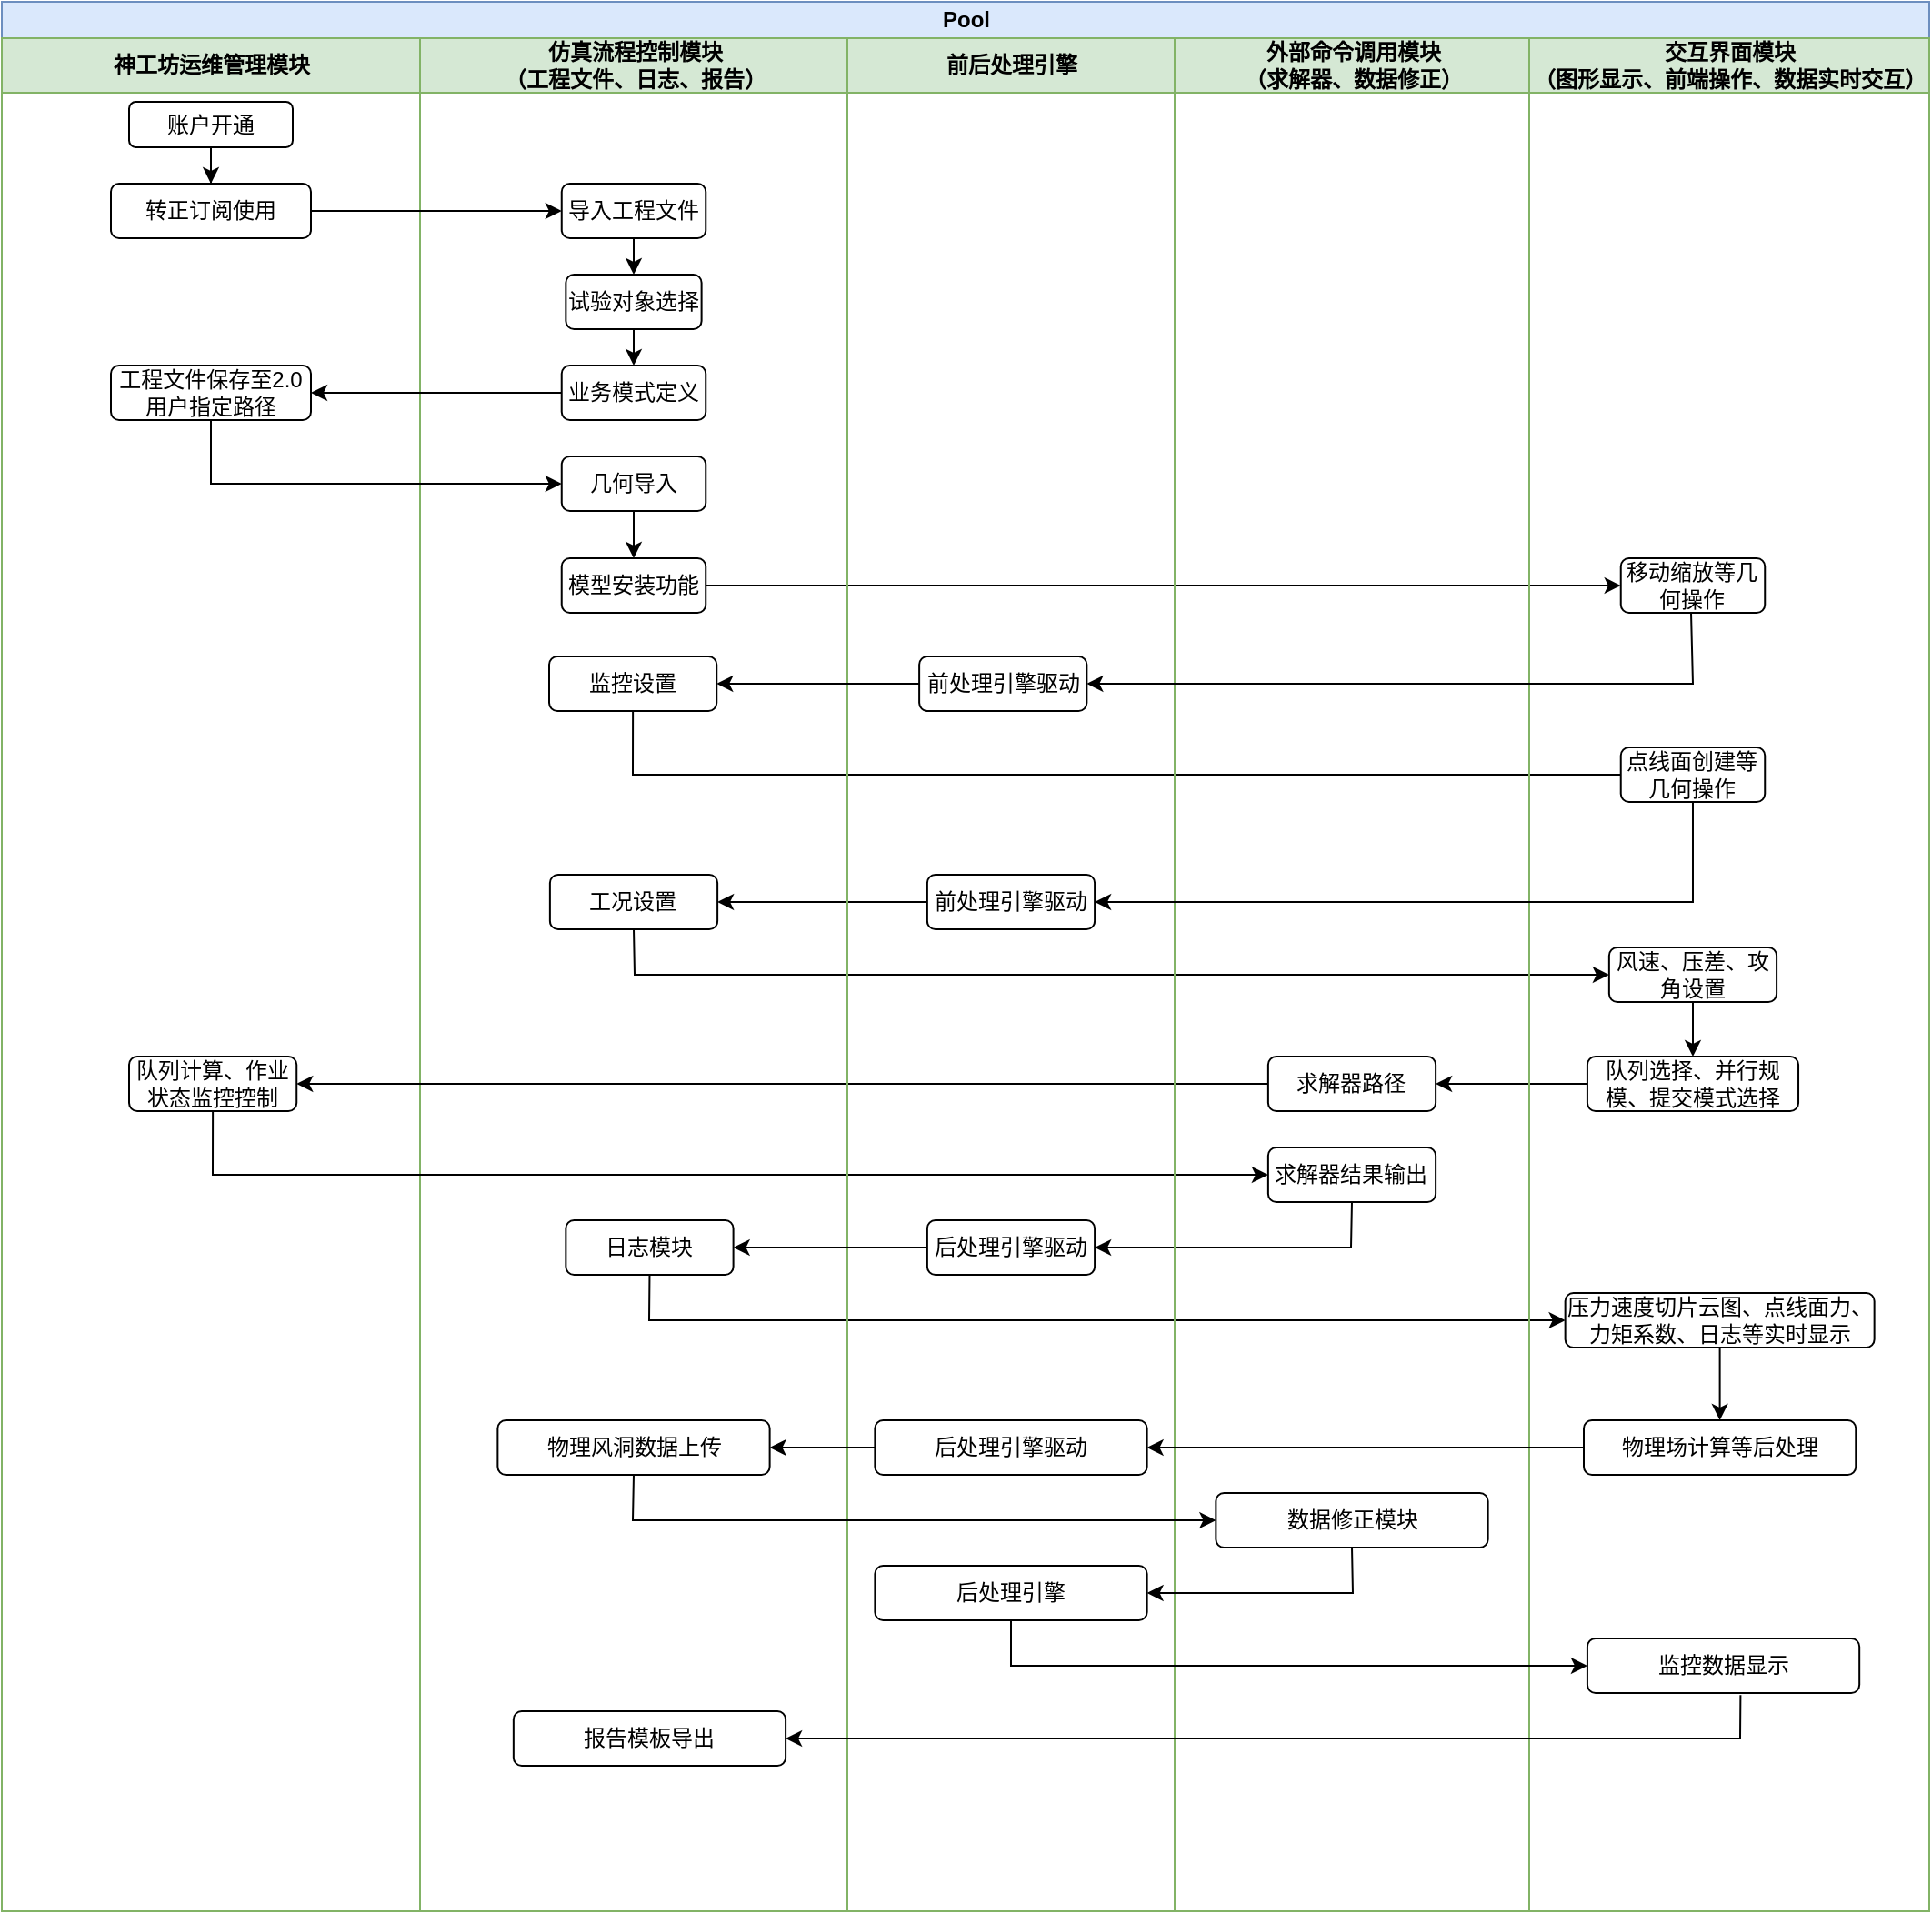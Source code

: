 <mxfile version="24.4.10" type="github">
  <diagram id="prtHgNgQTEPvFCAcTncT" name="Page-1">
    <mxGraphModel dx="1688" dy="933" grid="1" gridSize="10" guides="1" tooltips="1" connect="1" arrows="1" fold="1" page="1" pageScale="1" pageWidth="827" pageHeight="1169" math="0" shadow="0">
      <root>
        <mxCell id="0" />
        <mxCell id="1" parent="0" />
        <mxCell id="KtcSYUMauYDlxE6MzYY9-1" value="Pool" style="swimlane;childLayout=stackLayout;resizeParent=1;resizeParentMax=0;startSize=20;html=1;fillColor=#dae8fc;strokeColor=#6c8ebf;" parent="1" vertex="1">
          <mxGeometry x="230" y="40" width="1060" height="1050" as="geometry">
            <mxRectangle x="220.0" y="360" width="60" height="30" as="alternateBounds" />
          </mxGeometry>
        </mxCell>
        <mxCell id="KtcSYUMauYDlxE6MzYY9-12" value="神工坊运维管理模块" style="swimlane;startSize=30;html=1;fillColor=#d5e8d4;strokeColor=#82b366;" parent="KtcSYUMauYDlxE6MzYY9-1" vertex="1">
          <mxGeometry y="20" width="230" height="1030" as="geometry">
            <mxRectangle y="20" width="40" height="460" as="alternateBounds" />
          </mxGeometry>
        </mxCell>
        <mxCell id="KtcSYUMauYDlxE6MzYY9-15" value="" style="edgeStyle=orthogonalEdgeStyle;rounded=0;orthogonalLoop=1;jettySize=auto;html=1;" parent="KtcSYUMauYDlxE6MzYY9-12" source="KtcSYUMauYDlxE6MzYY9-8" target="KtcSYUMauYDlxE6MzYY9-14" edge="1">
          <mxGeometry relative="1" as="geometry" />
        </mxCell>
        <mxCell id="KtcSYUMauYDlxE6MzYY9-8" value="账户开通" style="rounded=1;whiteSpace=wrap;html=1;" parent="KtcSYUMauYDlxE6MzYY9-12" vertex="1">
          <mxGeometry x="70" y="35" width="90" height="25" as="geometry" />
        </mxCell>
        <mxCell id="KtcSYUMauYDlxE6MzYY9-14" value="转正订阅使用" style="whiteSpace=wrap;html=1;rounded=1;" parent="KtcSYUMauYDlxE6MzYY9-12" vertex="1">
          <mxGeometry x="60" y="80" width="110" height="30" as="geometry" />
        </mxCell>
        <mxCell id="HQkXqwJiE7lIhquMHrxb-29" value="工程文件保存至2.0用户指定路径" style="whiteSpace=wrap;html=1;rounded=1;" vertex="1" parent="KtcSYUMauYDlxE6MzYY9-12">
          <mxGeometry x="60" y="180" width="110" height="30" as="geometry" />
        </mxCell>
        <mxCell id="HQkXqwJiE7lIhquMHrxb-180" value="队列计算、作业状态监控控制" style="whiteSpace=wrap;html=1;rounded=1;" vertex="1" parent="KtcSYUMauYDlxE6MzYY9-12">
          <mxGeometry x="70.0" y="560" width="92.12" height="30" as="geometry" />
        </mxCell>
        <mxCell id="KtcSYUMauYDlxE6MzYY9-2" value="仿真流程控制模块&lt;br&gt;（工程文件、日志、报告）" style="swimlane;startSize=30;html=1;fillColor=#d5e8d4;strokeColor=#82b366;" parent="KtcSYUMauYDlxE6MzYY9-1" vertex="1">
          <mxGeometry x="230" y="20" width="235" height="1030" as="geometry">
            <mxRectangle x="150" y="20" width="40" height="660" as="alternateBounds" />
          </mxGeometry>
        </mxCell>
        <mxCell id="KtcSYUMauYDlxE6MzYY9-16" value="导入工程文件" style="whiteSpace=wrap;html=1;rounded=1;" parent="KtcSYUMauYDlxE6MzYY9-2" vertex="1">
          <mxGeometry x="77.88" y="80" width="79.25" height="30" as="geometry" />
        </mxCell>
        <mxCell id="KtcSYUMauYDlxE6MzYY9-18" value="试验对象选择" style="whiteSpace=wrap;html=1;rounded=1;" parent="KtcSYUMauYDlxE6MzYY9-2" vertex="1">
          <mxGeometry x="80.18" y="130" width="74.63" height="30" as="geometry" />
        </mxCell>
        <mxCell id="KtcSYUMauYDlxE6MzYY9-20" value="业务模式定义" style="whiteSpace=wrap;html=1;rounded=1;" parent="KtcSYUMauYDlxE6MzYY9-2" vertex="1">
          <mxGeometry x="77.87" y="180" width="79.25" height="30" as="geometry" />
        </mxCell>
        <mxCell id="KtcSYUMauYDlxE6MzYY9-21" value="" style="endArrow=classic;html=1;rounded=0;exitX=0.5;exitY=1;exitDx=0;exitDy=0;entryX=0.5;entryY=0;entryDx=0;entryDy=0;" parent="KtcSYUMauYDlxE6MzYY9-2" source="KtcSYUMauYDlxE6MzYY9-18" target="KtcSYUMauYDlxE6MzYY9-20" edge="1">
          <mxGeometry width="50" height="50" relative="1" as="geometry">
            <mxPoint x="137.0" y="105" as="sourcePoint" />
            <mxPoint x="210.0" y="105" as="targetPoint" />
          </mxGeometry>
        </mxCell>
        <mxCell id="KtcSYUMauYDlxE6MzYY9-22" value="模型安装功能" style="whiteSpace=wrap;html=1;rounded=1;" parent="KtcSYUMauYDlxE6MzYY9-2" vertex="1">
          <mxGeometry x="77.87" y="286" width="79.25" height="30" as="geometry" />
        </mxCell>
        <mxCell id="KtcSYUMauYDlxE6MzYY9-29" value="" style="endArrow=classic;html=1;rounded=0;exitX=0.5;exitY=1;exitDx=0;exitDy=0;entryX=0.5;entryY=0;entryDx=0;entryDy=0;" parent="KtcSYUMauYDlxE6MzYY9-2" source="KtcSYUMauYDlxE6MzYY9-16" target="KtcSYUMauYDlxE6MzYY9-18" edge="1">
          <mxGeometry width="50" height="50" relative="1" as="geometry">
            <mxPoint x="140.0" y="150" as="sourcePoint" />
            <mxPoint x="190.0" y="100" as="targetPoint" />
          </mxGeometry>
        </mxCell>
        <mxCell id="HQkXqwJiE7lIhquMHrxb-31" value="几何导入" style="whiteSpace=wrap;html=1;rounded=1;" vertex="1" parent="KtcSYUMauYDlxE6MzYY9-2">
          <mxGeometry x="77.88" y="230" width="79.25" height="30" as="geometry" />
        </mxCell>
        <mxCell id="HQkXqwJiE7lIhquMHrxb-34" value="" style="endArrow=classic;html=1;rounded=0;exitX=0.5;exitY=1;exitDx=0;exitDy=0;entryX=0.5;entryY=0;entryDx=0;entryDy=0;" edge="1" parent="KtcSYUMauYDlxE6MzYY9-2" source="HQkXqwJiE7lIhquMHrxb-31" target="KtcSYUMauYDlxE6MzYY9-22">
          <mxGeometry width="50" height="50" relative="1" as="geometry">
            <mxPoint x="270" y="320" as="sourcePoint" />
            <mxPoint x="320" y="270" as="targetPoint" />
          </mxGeometry>
        </mxCell>
        <mxCell id="HQkXqwJiE7lIhquMHrxb-132" value="工况设置" style="whiteSpace=wrap;html=1;rounded=1;" vertex="1" parent="KtcSYUMauYDlxE6MzYY9-2">
          <mxGeometry x="71.44" y="460" width="92.12" height="30" as="geometry" />
        </mxCell>
        <mxCell id="HQkXqwJiE7lIhquMHrxb-232" value="日志模块" style="whiteSpace=wrap;html=1;rounded=1;" vertex="1" parent="KtcSYUMauYDlxE6MzYY9-2">
          <mxGeometry x="80.18" y="650" width="92.12" height="30" as="geometry" />
        </mxCell>
        <mxCell id="HQkXqwJiE7lIhquMHrxb-334" value="物理风洞数据上传" style="whiteSpace=wrap;html=1;rounded=1;" vertex="1" parent="KtcSYUMauYDlxE6MzYY9-2">
          <mxGeometry x="42.68" y="760" width="149.63" height="30" as="geometry" />
        </mxCell>
        <mxCell id="HQkXqwJiE7lIhquMHrxb-463" value="报告模板导出" style="whiteSpace=wrap;html=1;rounded=1;" vertex="1" parent="KtcSYUMauYDlxE6MzYY9-2">
          <mxGeometry x="51.42" y="920" width="149.63" height="30" as="geometry" />
        </mxCell>
        <mxCell id="KtcSYUMauYDlxE6MzYY9-17" value="" style="edgeStyle=orthogonalEdgeStyle;rounded=0;orthogonalLoop=1;jettySize=auto;html=1;" parent="KtcSYUMauYDlxE6MzYY9-1" source="KtcSYUMauYDlxE6MzYY9-14" target="KtcSYUMauYDlxE6MzYY9-16" edge="1">
          <mxGeometry relative="1" as="geometry" />
        </mxCell>
        <mxCell id="HQkXqwJiE7lIhquMHrxb-3" value="" style="endArrow=classic;html=1;rounded=0;exitX=1;exitY=0.5;exitDx=0;exitDy=0;entryX=0;entryY=0.5;entryDx=0;entryDy=0;" edge="1" parent="KtcSYUMauYDlxE6MzYY9-1" source="KtcSYUMauYDlxE6MzYY9-22" target="HQkXqwJiE7lIhquMHrxb-2">
          <mxGeometry width="50" height="50" relative="1" as="geometry">
            <mxPoint x="384" y="426" as="sourcePoint" />
            <mxPoint x="434" y="376" as="targetPoint" />
          </mxGeometry>
        </mxCell>
        <mxCell id="HQkXqwJiE7lIhquMHrxb-30" value="" style="endArrow=classic;html=1;rounded=0;exitX=0;exitY=0.5;exitDx=0;exitDy=0;entryX=1;entryY=0.5;entryDx=0;entryDy=0;" edge="1" parent="KtcSYUMauYDlxE6MzYY9-1" source="KtcSYUMauYDlxE6MzYY9-20" target="HQkXqwJiE7lIhquMHrxb-29">
          <mxGeometry width="50" height="50" relative="1" as="geometry">
            <mxPoint x="500" y="340" as="sourcePoint" />
            <mxPoint x="550" y="290" as="targetPoint" />
          </mxGeometry>
        </mxCell>
        <mxCell id="HQkXqwJiE7lIhquMHrxb-32" value="" style="endArrow=classic;html=1;rounded=0;exitX=0.5;exitY=1;exitDx=0;exitDy=0;entryX=0;entryY=0.5;entryDx=0;entryDy=0;" edge="1" parent="KtcSYUMauYDlxE6MzYY9-1" source="HQkXqwJiE7lIhquMHrxb-29" target="HQkXqwJiE7lIhquMHrxb-31">
          <mxGeometry width="50" height="50" relative="1" as="geometry">
            <mxPoint x="500" y="340" as="sourcePoint" />
            <mxPoint x="550" y="290" as="targetPoint" />
            <Array as="points">
              <mxPoint x="115" y="265" />
            </Array>
          </mxGeometry>
        </mxCell>
        <mxCell id="HQkXqwJiE7lIhquMHrxb-92" value="" style="endArrow=none;html=1;rounded=0;exitX=0.5;exitY=1;exitDx=0;exitDy=0;entryX=0;entryY=0.5;entryDx=0;entryDy=0;" edge="1" parent="KtcSYUMauYDlxE6MzYY9-1" source="HQkXqwJiE7lIhquMHrxb-89" target="HQkXqwJiE7lIhquMHrxb-91">
          <mxGeometry width="50" height="50" relative="1" as="geometry">
            <mxPoint x="347.06" y="370" as="sourcePoint" />
            <mxPoint x="410" y="410" as="targetPoint" />
            <Array as="points">
              <mxPoint x="347" y="425" />
            </Array>
          </mxGeometry>
        </mxCell>
        <mxCell id="HQkXqwJiE7lIhquMHrxb-134" value="" style="endArrow=classic;html=1;rounded=0;exitX=0;exitY=0.5;exitDx=0;exitDy=0;entryX=1;entryY=0.5;entryDx=0;entryDy=0;" edge="1" parent="KtcSYUMauYDlxE6MzYY9-1" source="HQkXqwJiE7lIhquMHrxb-93" target="HQkXqwJiE7lIhquMHrxb-132">
          <mxGeometry width="50" height="50" relative="1" as="geometry">
            <mxPoint x="570" y="530" as="sourcePoint" />
            <mxPoint x="620" y="480" as="targetPoint" />
          </mxGeometry>
        </mxCell>
        <mxCell id="HQkXqwJiE7lIhquMHrxb-136" value="" style="endArrow=classic;html=1;rounded=0;exitX=0.5;exitY=1;exitDx=0;exitDy=0;entryX=0;entryY=0.5;entryDx=0;entryDy=0;" edge="1" parent="KtcSYUMauYDlxE6MzYY9-1" source="HQkXqwJiE7lIhquMHrxb-132" target="HQkXqwJiE7lIhquMHrxb-135">
          <mxGeometry width="50" height="50" relative="1" as="geometry">
            <mxPoint x="490" y="490" as="sourcePoint" />
            <mxPoint x="540" y="440" as="targetPoint" />
            <Array as="points">
              <mxPoint x="348" y="535" />
            </Array>
          </mxGeometry>
        </mxCell>
        <mxCell id="HQkXqwJiE7lIhquMHrxb-178" value="" style="endArrow=classic;html=1;rounded=0;exitX=0;exitY=0.5;exitDx=0;exitDy=0;entryX=1;entryY=0.5;entryDx=0;entryDy=0;" edge="1" parent="KtcSYUMauYDlxE6MzYY9-1" source="HQkXqwJiE7lIhquMHrxb-137" target="HQkXqwJiE7lIhquMHrxb-176">
          <mxGeometry width="50" height="50" relative="1" as="geometry">
            <mxPoint x="840" y="750" as="sourcePoint" />
            <mxPoint x="890" y="700" as="targetPoint" />
          </mxGeometry>
        </mxCell>
        <mxCell id="HQkXqwJiE7lIhquMHrxb-181" value="" style="endArrow=classic;html=1;rounded=0;exitX=0;exitY=0.5;exitDx=0;exitDy=0;entryX=1;entryY=0.5;entryDx=0;entryDy=0;" edge="1" parent="KtcSYUMauYDlxE6MzYY9-1" source="HQkXqwJiE7lIhquMHrxb-176" target="HQkXqwJiE7lIhquMHrxb-180">
          <mxGeometry width="50" height="50" relative="1" as="geometry">
            <mxPoint x="380" y="500" as="sourcePoint" />
            <mxPoint x="430" y="450" as="targetPoint" />
          </mxGeometry>
        </mxCell>
        <mxCell id="HQkXqwJiE7lIhquMHrxb-184" value="" style="endArrow=classic;html=1;rounded=0;exitX=0.5;exitY=1;exitDx=0;exitDy=0;entryX=0;entryY=0.5;entryDx=0;entryDy=0;" edge="1" parent="KtcSYUMauYDlxE6MzYY9-1" source="HQkXqwJiE7lIhquMHrxb-180" target="HQkXqwJiE7lIhquMHrxb-183">
          <mxGeometry width="50" height="50" relative="1" as="geometry">
            <mxPoint x="380" y="500" as="sourcePoint" />
            <mxPoint x="430" y="450" as="targetPoint" />
            <Array as="points">
              <mxPoint x="116" y="645" />
            </Array>
          </mxGeometry>
        </mxCell>
        <mxCell id="HQkXqwJiE7lIhquMHrxb-229" value="" style="endArrow=classic;html=1;rounded=0;exitX=0.5;exitY=1;exitDx=0;exitDy=0;entryX=1;entryY=0.5;entryDx=0;entryDy=0;" edge="1" parent="KtcSYUMauYDlxE6MzYY9-1" source="HQkXqwJiE7lIhquMHrxb-183" target="HQkXqwJiE7lIhquMHrxb-228">
          <mxGeometry width="50" height="50" relative="1" as="geometry">
            <mxPoint x="470" y="540" as="sourcePoint" />
            <mxPoint x="520" y="490" as="targetPoint" />
            <Array as="points">
              <mxPoint x="742" y="685" />
            </Array>
          </mxGeometry>
        </mxCell>
        <mxCell id="HQkXqwJiE7lIhquMHrxb-231" value="" style="endArrow=classic;html=1;rounded=0;exitX=0.5;exitY=1;exitDx=0;exitDy=0;entryX=0;entryY=0.5;entryDx=0;entryDy=0;" edge="1" parent="KtcSYUMauYDlxE6MzYY9-1" source="HQkXqwJiE7lIhquMHrxb-232" target="HQkXqwJiE7lIhquMHrxb-230">
          <mxGeometry width="50" height="50" relative="1" as="geometry">
            <mxPoint x="470" y="540" as="sourcePoint" />
            <mxPoint x="520" y="490" as="targetPoint" />
            <Array as="points">
              <mxPoint x="356" y="725" />
            </Array>
          </mxGeometry>
        </mxCell>
        <mxCell id="KtcSYUMauYDlxE6MzYY9-4" value="前后处理引擎" style="swimlane;startSize=30;html=1;fillColor=#d5e8d4;strokeColor=#82b366;" parent="KtcSYUMauYDlxE6MzYY9-1" vertex="1">
          <mxGeometry x="465" y="20" width="180" height="1030" as="geometry" />
        </mxCell>
        <mxCell id="HQkXqwJiE7lIhquMHrxb-89" value="监控设置" style="whiteSpace=wrap;html=1;rounded=1;" vertex="1" parent="KtcSYUMauYDlxE6MzYY9-4">
          <mxGeometry x="-164.0" y="340" width="92.12" height="30" as="geometry" />
        </mxCell>
        <mxCell id="HQkXqwJiE7lIhquMHrxb-61" value="" style="endArrow=classic;html=1;rounded=0;exitX=0;exitY=0.5;exitDx=0;exitDy=0;entryX=1;entryY=0.5;entryDx=0;entryDy=0;" edge="1" parent="KtcSYUMauYDlxE6MzYY9-4" source="HQkXqwJiE7lIhquMHrxb-4" target="HQkXqwJiE7lIhquMHrxb-89">
          <mxGeometry width="50" height="50" relative="1" as="geometry">
            <mxPoint x="35" y="320" as="sourcePoint" />
            <mxPoint x="418.94" y="385" as="targetPoint" />
            <Array as="points" />
          </mxGeometry>
        </mxCell>
        <mxCell id="HQkXqwJiE7lIhquMHrxb-4" value="前处理引擎驱动" style="whiteSpace=wrap;html=1;rounded=1;" vertex="1" parent="KtcSYUMauYDlxE6MzYY9-4">
          <mxGeometry x="39.56" y="340" width="92.12" height="30" as="geometry" />
        </mxCell>
        <mxCell id="HQkXqwJiE7lIhquMHrxb-228" value="后处理引擎驱动" style="whiteSpace=wrap;html=1;rounded=1;" vertex="1" parent="KtcSYUMauYDlxE6MzYY9-4">
          <mxGeometry x="43.94" y="650" width="92.12" height="30" as="geometry" />
        </mxCell>
        <mxCell id="HQkXqwJiE7lIhquMHrxb-283" value="后处理引擎驱动" style="whiteSpace=wrap;html=1;rounded=1;" vertex="1" parent="KtcSYUMauYDlxE6MzYY9-4">
          <mxGeometry x="15.18" y="760" width="149.63" height="30" as="geometry" />
        </mxCell>
        <mxCell id="HQkXqwJiE7lIhquMHrxb-398" value="后处理引擎" style="whiteSpace=wrap;html=1;rounded=1;" vertex="1" parent="KtcSYUMauYDlxE6MzYY9-4">
          <mxGeometry x="15.19" y="840" width="149.63" height="30" as="geometry" />
        </mxCell>
        <mxCell id="KtcSYUMauYDlxE6MzYY9-48" value="外部命令调用模块&lt;br&gt;（求解器、数据修正）" style="swimlane;startSize=30;html=1;fillColor=#d5e8d4;strokeColor=#82b366;" parent="KtcSYUMauYDlxE6MzYY9-1" vertex="1">
          <mxGeometry x="645" y="20" width="195" height="1030" as="geometry" />
        </mxCell>
        <mxCell id="HQkXqwJiE7lIhquMHrxb-176" value="求解器路径" style="whiteSpace=wrap;html=1;rounded=1;" vertex="1" parent="KtcSYUMauYDlxE6MzYY9-48">
          <mxGeometry x="51.44" y="560" width="92.12" height="30" as="geometry" />
        </mxCell>
        <mxCell id="HQkXqwJiE7lIhquMHrxb-183" value="求解器结果输出" style="whiteSpace=wrap;html=1;rounded=1;" vertex="1" parent="KtcSYUMauYDlxE6MzYY9-48">
          <mxGeometry x="51.44" y="610" width="92.12" height="30" as="geometry" />
        </mxCell>
        <mxCell id="HQkXqwJiE7lIhquMHrxb-339" value="数据修正模块" style="whiteSpace=wrap;html=1;rounded=1;" vertex="1" parent="KtcSYUMauYDlxE6MzYY9-48">
          <mxGeometry x="22.69" y="800" width="149.63" height="30" as="geometry" />
        </mxCell>
        <mxCell id="KtcSYUMauYDlxE6MzYY9-49" value="交互界面模块&lt;br&gt;（图形显示、前端操作、数据实时交互）" style="swimlane;startSize=30;html=1;fillColor=#d5e8d4;strokeColor=#82b366;" parent="KtcSYUMauYDlxE6MzYY9-1" vertex="1">
          <mxGeometry x="840" y="20" width="220" height="1030" as="geometry" />
        </mxCell>
        <mxCell id="HQkXqwJiE7lIhquMHrxb-2" value="移动缩放等几何操作" style="whiteSpace=wrap;html=1;rounded=1;" vertex="1" parent="KtcSYUMauYDlxE6MzYY9-49">
          <mxGeometry x="50.37" y="286" width="79.25" height="30" as="geometry" />
        </mxCell>
        <mxCell id="HQkXqwJiE7lIhquMHrxb-133" value="" style="endArrow=classic;html=1;rounded=0;exitX=0.5;exitY=1;exitDx=0;exitDy=0;entryX=1;entryY=0.5;entryDx=0;entryDy=0;" edge="1" parent="KtcSYUMauYDlxE6MzYY9-49" target="HQkXqwJiE7lIhquMHrxb-4">
          <mxGeometry width="50" height="50" relative="1" as="geometry">
            <mxPoint x="89" y="316" as="sourcePoint" />
            <mxPoint x="-220" y="351" as="targetPoint" />
            <Array as="points">
              <mxPoint x="90" y="355" />
            </Array>
          </mxGeometry>
        </mxCell>
        <mxCell id="HQkXqwJiE7lIhquMHrxb-93" value="前处理引擎驱动" style="whiteSpace=wrap;html=1;rounded=1;" vertex="1" parent="KtcSYUMauYDlxE6MzYY9-49">
          <mxGeometry x="-331.06" y="460" width="92.12" height="30" as="geometry" />
        </mxCell>
        <mxCell id="HQkXqwJiE7lIhquMHrxb-94" value="" style="endArrow=classic;html=1;rounded=0;exitX=0.5;exitY=1;exitDx=0;exitDy=0;entryX=1;entryY=0.5;entryDx=0;entryDy=0;" edge="1" parent="KtcSYUMauYDlxE6MzYY9-49" source="HQkXqwJiE7lIhquMHrxb-91" target="HQkXqwJiE7lIhquMHrxb-93">
          <mxGeometry width="50" height="50" relative="1" as="geometry">
            <mxPoint x="-330" y="350" as="sourcePoint" />
            <mxPoint x="-280" y="300" as="targetPoint" />
            <Array as="points">
              <mxPoint x="90" y="475" />
            </Array>
          </mxGeometry>
        </mxCell>
        <mxCell id="HQkXqwJiE7lIhquMHrxb-91" value="点线面创建等几何操作" style="whiteSpace=wrap;html=1;rounded=1;" vertex="1" parent="KtcSYUMauYDlxE6MzYY9-49">
          <mxGeometry x="50.37" y="390" width="79.25" height="30" as="geometry" />
        </mxCell>
        <mxCell id="HQkXqwJiE7lIhquMHrxb-135" value="风速、压差、攻角设置" style="whiteSpace=wrap;html=1;rounded=1;" vertex="1" parent="KtcSYUMauYDlxE6MzYY9-49">
          <mxGeometry x="43.93" y="500" width="92.12" height="30" as="geometry" />
        </mxCell>
        <mxCell id="HQkXqwJiE7lIhquMHrxb-137" value="队列选择、并行规模、提交模式选择" style="whiteSpace=wrap;html=1;rounded=1;" vertex="1" parent="KtcSYUMauYDlxE6MzYY9-49">
          <mxGeometry x="31.96" y="560" width="116.06" height="30" as="geometry" />
        </mxCell>
        <mxCell id="HQkXqwJiE7lIhquMHrxb-138" value="" style="endArrow=classic;html=1;rounded=0;exitX=0.5;exitY=1;exitDx=0;exitDy=0;entryX=0.5;entryY=0;entryDx=0;entryDy=0;" edge="1" parent="KtcSYUMauYDlxE6MzYY9-49" source="HQkXqwJiE7lIhquMHrxb-135" target="HQkXqwJiE7lIhquMHrxb-137">
          <mxGeometry width="50" height="50" relative="1" as="geometry">
            <mxPoint x="110" y="660" as="sourcePoint" />
            <mxPoint x="160" y="610" as="targetPoint" />
          </mxGeometry>
        </mxCell>
        <mxCell id="HQkXqwJiE7lIhquMHrxb-230" value="压力速度切片云图、点线面力、力矩系数、日志等实时显示" style="whiteSpace=wrap;html=1;rounded=1;" vertex="1" parent="KtcSYUMauYDlxE6MzYY9-49">
          <mxGeometry x="19.82" y="690" width="170" height="30" as="geometry" />
        </mxCell>
        <mxCell id="HQkXqwJiE7lIhquMHrxb-336" value="物理场计算等后处理" style="whiteSpace=wrap;html=1;rounded=1;" vertex="1" parent="KtcSYUMauYDlxE6MzYY9-49">
          <mxGeometry x="30.0" y="760" width="149.63" height="30" as="geometry" />
        </mxCell>
        <mxCell id="HQkXqwJiE7lIhquMHrxb-337" value="" style="endArrow=classic;html=1;rounded=0;exitX=0.5;exitY=1;exitDx=0;exitDy=0;entryX=0.5;entryY=0;entryDx=0;entryDy=0;" edge="1" parent="KtcSYUMauYDlxE6MzYY9-49" source="HQkXqwJiE7lIhquMHrxb-230" target="HQkXqwJiE7lIhquMHrxb-336">
          <mxGeometry width="50" height="50" relative="1" as="geometry">
            <mxPoint x="290" y="820" as="sourcePoint" />
            <mxPoint x="340" y="770" as="targetPoint" />
          </mxGeometry>
        </mxCell>
        <mxCell id="HQkXqwJiE7lIhquMHrxb-400" value="监控数据显示" style="whiteSpace=wrap;html=1;rounded=1;" vertex="1" parent="KtcSYUMauYDlxE6MzYY9-49">
          <mxGeometry x="31.96" y="880" width="149.63" height="30" as="geometry" />
        </mxCell>
        <mxCell id="HQkXqwJiE7lIhquMHrxb-233" value="" style="endArrow=classic;html=1;rounded=0;exitX=0;exitY=0.5;exitDx=0;exitDy=0;entryX=1;entryY=0.5;entryDx=0;entryDy=0;" edge="1" parent="KtcSYUMauYDlxE6MzYY9-1" source="HQkXqwJiE7lIhquMHrxb-228" target="HQkXqwJiE7lIhquMHrxb-232">
          <mxGeometry width="50" height="50" relative="1" as="geometry">
            <mxPoint x="550" y="500" as="sourcePoint" />
            <mxPoint x="600" y="450" as="targetPoint" />
          </mxGeometry>
        </mxCell>
        <mxCell id="HQkXqwJiE7lIhquMHrxb-335" value="" style="endArrow=classic;html=1;rounded=0;exitX=0;exitY=0.5;exitDx=0;exitDy=0;entryX=1;entryY=0.5;entryDx=0;entryDy=0;" edge="1" parent="KtcSYUMauYDlxE6MzYY9-1" source="HQkXqwJiE7lIhquMHrxb-283" target="HQkXqwJiE7lIhquMHrxb-334">
          <mxGeometry width="50" height="50" relative="1" as="geometry">
            <mxPoint x="530" y="860" as="sourcePoint" />
            <mxPoint x="580" y="810" as="targetPoint" />
          </mxGeometry>
        </mxCell>
        <mxCell id="HQkXqwJiE7lIhquMHrxb-338" value="" style="endArrow=classic;html=1;rounded=0;exitX=0;exitY=0.5;exitDx=0;exitDy=0;entryX=1;entryY=0.5;entryDx=0;entryDy=0;" edge="1" parent="KtcSYUMauYDlxE6MzYY9-1" source="HQkXqwJiE7lIhquMHrxb-336" target="HQkXqwJiE7lIhquMHrxb-283">
          <mxGeometry width="50" height="50" relative="1" as="geometry">
            <mxPoint x="758" y="790" as="sourcePoint" />
            <mxPoint x="620" y="790" as="targetPoint" />
          </mxGeometry>
        </mxCell>
        <mxCell id="HQkXqwJiE7lIhquMHrxb-340" value="" style="endArrow=classic;html=1;rounded=0;exitX=0.5;exitY=1;exitDx=0;exitDy=0;entryX=0;entryY=0.5;entryDx=0;entryDy=0;" edge="1" parent="KtcSYUMauYDlxE6MzYY9-1" source="HQkXqwJiE7lIhquMHrxb-334" target="HQkXqwJiE7lIhquMHrxb-339">
          <mxGeometry width="50" height="50" relative="1" as="geometry">
            <mxPoint x="480" y="520" as="sourcePoint" />
            <mxPoint x="530" y="470" as="targetPoint" />
            <Array as="points">
              <mxPoint x="347" y="835" />
            </Array>
          </mxGeometry>
        </mxCell>
        <mxCell id="HQkXqwJiE7lIhquMHrxb-399" value="" style="endArrow=classic;html=1;rounded=0;exitX=0.5;exitY=1;exitDx=0;exitDy=0;entryX=1;entryY=0.5;entryDx=0;entryDy=0;" edge="1" parent="KtcSYUMauYDlxE6MzYY9-1" source="HQkXqwJiE7lIhquMHrxb-339" target="HQkXqwJiE7lIhquMHrxb-398">
          <mxGeometry width="50" height="50" relative="1" as="geometry">
            <mxPoint x="520" y="680" as="sourcePoint" />
            <mxPoint x="570" y="630" as="targetPoint" />
            <Array as="points">
              <mxPoint x="743" y="875" />
            </Array>
          </mxGeometry>
        </mxCell>
        <mxCell id="HQkXqwJiE7lIhquMHrxb-401" value="" style="endArrow=classic;html=1;rounded=0;exitX=0.5;exitY=1;exitDx=0;exitDy=0;entryX=0;entryY=0.5;entryDx=0;entryDy=0;" edge="1" parent="KtcSYUMauYDlxE6MzYY9-1" source="HQkXqwJiE7lIhquMHrxb-398" target="HQkXqwJiE7lIhquMHrxb-400">
          <mxGeometry width="50" height="50" relative="1" as="geometry">
            <mxPoint x="520" y="680" as="sourcePoint" />
            <mxPoint x="570" y="630" as="targetPoint" />
            <Array as="points">
              <mxPoint x="555" y="915" />
            </Array>
          </mxGeometry>
        </mxCell>
        <mxCell id="HQkXqwJiE7lIhquMHrxb-464" value="" style="endArrow=classic;html=1;rounded=0;exitX=0.563;exitY=1.039;exitDx=0;exitDy=0;exitPerimeter=0;entryX=1;entryY=0.5;entryDx=0;entryDy=0;" edge="1" parent="KtcSYUMauYDlxE6MzYY9-1" source="HQkXqwJiE7lIhquMHrxb-400" target="HQkXqwJiE7lIhquMHrxb-463">
          <mxGeometry width="50" height="50" relative="1" as="geometry">
            <mxPoint x="520" y="930" as="sourcePoint" />
            <mxPoint x="570" y="880" as="targetPoint" />
            <Array as="points">
              <mxPoint x="956" y="955" />
            </Array>
          </mxGeometry>
        </mxCell>
      </root>
    </mxGraphModel>
  </diagram>
</mxfile>
